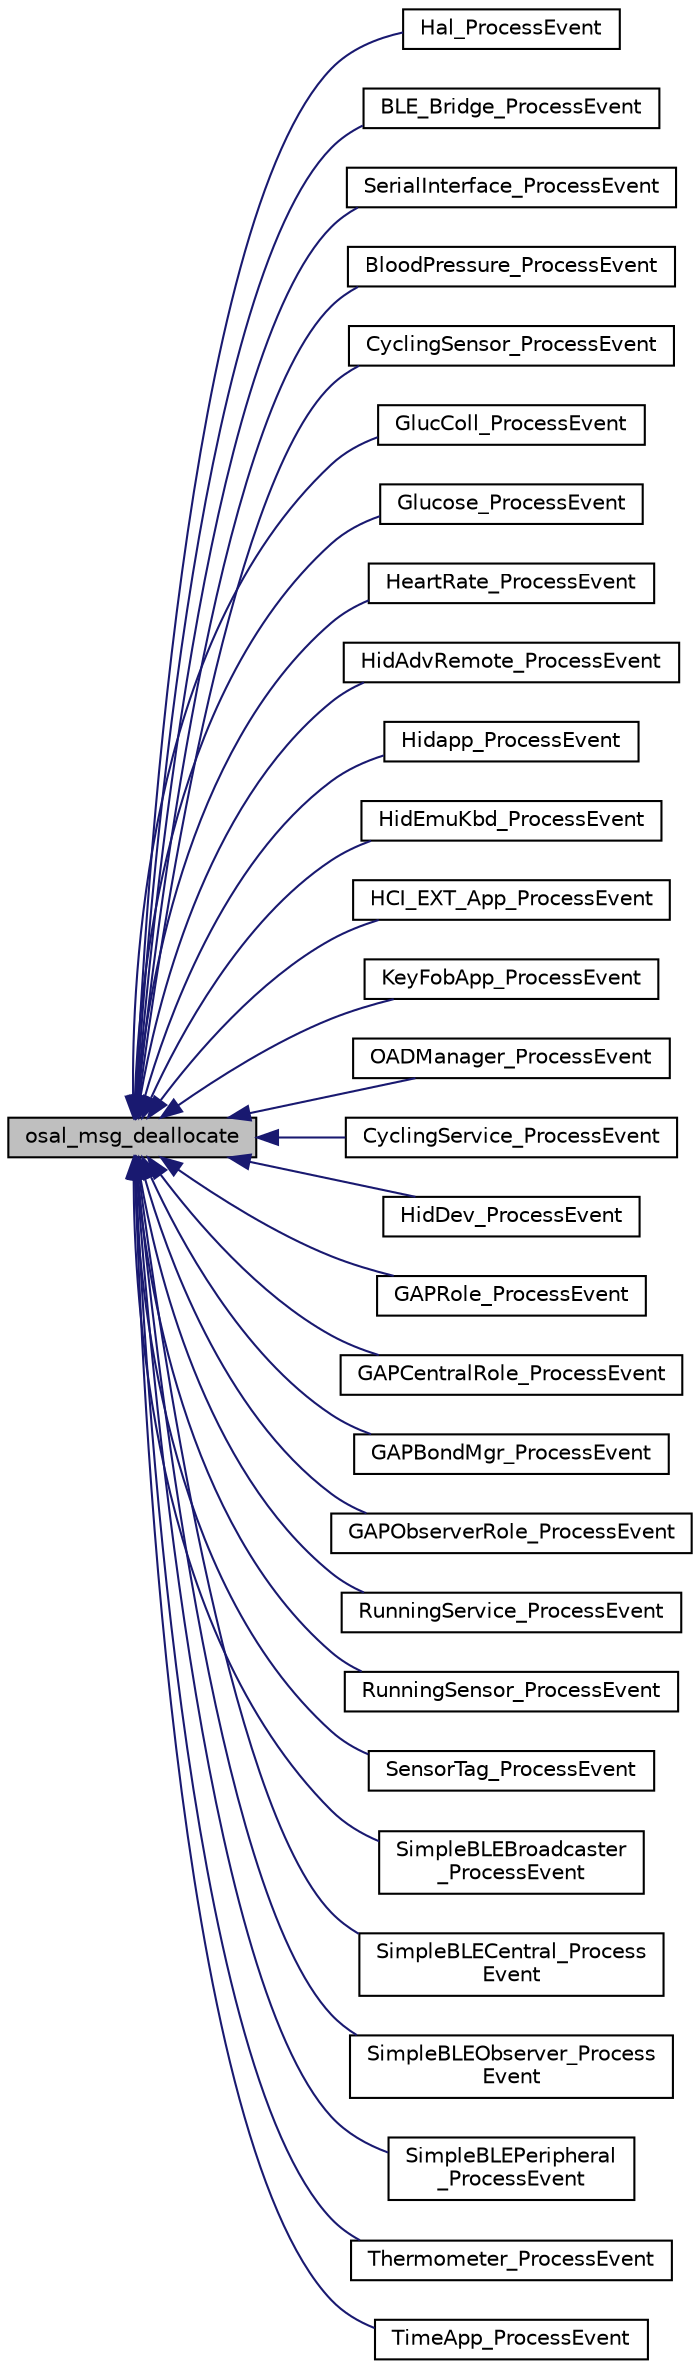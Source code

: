digraph "osal_msg_deallocate"
{
  edge [fontname="Helvetica",fontsize="10",labelfontname="Helvetica",labelfontsize="10"];
  node [fontname="Helvetica",fontsize="10",shape=record];
  rankdir="LR";
  Node1 [label="osal_msg_deallocate",height=0.2,width=0.4,color="black", fillcolor="grey75", style="filled" fontcolor="black"];
  Node1 -> Node2 [dir="back",color="midnightblue",fontsize="10",style="solid",fontname="Helvetica"];
  Node2 [label="Hal_ProcessEvent",height=0.2,width=0.4,color="black", fillcolor="white", style="filled",URL="$target_2_c_c2541_a_r_c_2hal__drivers_8h.html#a79b4f6366ce2cb4418656956d6d5d57d"];
  Node1 -> Node3 [dir="back",color="midnightblue",fontsize="10",style="solid",fontname="Helvetica"];
  Node3 [label="BLE_Bridge_ProcessEvent",height=0.2,width=0.4,color="black", fillcolor="white", style="filled",URL="$_b_l_e___bridge_8h.html#a93ac2f9b2426db7422f62089a97a69f2"];
  Node1 -> Node4 [dir="back",color="midnightblue",fontsize="10",style="solid",fontname="Helvetica"];
  Node4 [label="SerialInterface_ProcessEvent",height=0.2,width=0.4,color="black", fillcolor="white", style="filled",URL="$serial_interface_8h.html#a1911ab3391b6103e6ac40b81dc3bb176"];
  Node1 -> Node5 [dir="back",color="midnightblue",fontsize="10",style="solid",fontname="Helvetica"];
  Node5 [label="BloodPressure_ProcessEvent",height=0.2,width=0.4,color="black", fillcolor="white", style="filled",URL="$blood_pressure_8h.html#a56190a02f171fa626bfa1056692f6926"];
  Node1 -> Node6 [dir="back",color="midnightblue",fontsize="10",style="solid",fontname="Helvetica"];
  Node6 [label="CyclingSensor_ProcessEvent",height=0.2,width=0.4,color="black", fillcolor="white", style="filled",URL="$cycling_sensor_8h.html#afc7c68f19e8a07760b4acb74fc27f8bc"];
  Node1 -> Node7 [dir="back",color="midnightblue",fontsize="10",style="solid",fontname="Helvetica"];
  Node7 [label="GlucColl_ProcessEvent",height=0.2,width=0.4,color="black", fillcolor="white", style="filled",URL="$glucose_collector_8h.html#acf6a08dd11039baa3d1ee2fc93b3da50"];
  Node1 -> Node8 [dir="back",color="midnightblue",fontsize="10",style="solid",fontname="Helvetica"];
  Node8 [label="Glucose_ProcessEvent",height=0.2,width=0.4,color="black", fillcolor="white", style="filled",URL="$glucose_8h.html#a6b52718557ec267cce6f3963a76f9cba"];
  Node1 -> Node9 [dir="back",color="midnightblue",fontsize="10",style="solid",fontname="Helvetica"];
  Node9 [label="HeartRate_ProcessEvent",height=0.2,width=0.4,color="black", fillcolor="white", style="filled",URL="$heartrate_8h.html#ac53fa00ae941d4aad078e61037589afc"];
  Node1 -> Node10 [dir="back",color="midnightblue",fontsize="10",style="solid",fontname="Helvetica"];
  Node10 [label="HidAdvRemote_ProcessEvent",height=0.2,width=0.4,color="black", fillcolor="white", style="filled",URL="$hid_adv_remote_8h.html#ab3e79eb7426732f35aaf528d8220ece4"];
  Node1 -> Node11 [dir="back",color="midnightblue",fontsize="10",style="solid",fontname="Helvetica"];
  Node11 [label="Hidapp_ProcessEvent",height=0.2,width=0.4,color="black", fillcolor="white", style="filled",URL="$hidapp_8h.html#a76fc28f7d85cb3ca3829b49be07e8d2b"];
  Node1 -> Node12 [dir="back",color="midnightblue",fontsize="10",style="solid",fontname="Helvetica"];
  Node12 [label="HidEmuKbd_ProcessEvent",height=0.2,width=0.4,color="black", fillcolor="white", style="filled",URL="$hidemukbd_8h.html#ab91eac3da767808aa58bbcf17f12ff2f"];
  Node1 -> Node13 [dir="back",color="midnightblue",fontsize="10",style="solid",fontname="Helvetica"];
  Node13 [label="HCI_EXT_App_ProcessEvent",height=0.2,width=0.4,color="black", fillcolor="white", style="filled",URL="$hci__ext__app_8h.html#aa7110c131acfef58384e49791e5b4303"];
  Node1 -> Node14 [dir="back",color="midnightblue",fontsize="10",style="solid",fontname="Helvetica"];
  Node14 [label="KeyFobApp_ProcessEvent",height=0.2,width=0.4,color="black", fillcolor="white", style="filled",URL="$keyfobdemo_8h.html#aaee63bfba219af672a3382b4d0e23e92"];
  Node1 -> Node15 [dir="back",color="midnightblue",fontsize="10",style="solid",fontname="Helvetica"];
  Node15 [label="OADManager_ProcessEvent",height=0.2,width=0.4,color="black", fillcolor="white", style="filled",URL="$oad__mgr__app_8h.html#affb43696848dcb745672e9dbfa7ec924"];
  Node1 -> Node16 [dir="back",color="midnightblue",fontsize="10",style="solid",fontname="Helvetica"];
  Node16 [label="CyclingService_ProcessEvent",height=0.2,width=0.4,color="black", fillcolor="white", style="filled",URL="$cyclingservice_8h.html#a2af24519d839d65f68e1c5d900ffd8fa"];
  Node1 -> Node17 [dir="back",color="midnightblue",fontsize="10",style="solid",fontname="Helvetica"];
  Node17 [label="HidDev_ProcessEvent",height=0.2,width=0.4,color="black", fillcolor="white", style="filled",URL="$hiddev_8h.html#a85e00513c0d213b1583e7902d80319aa"];
  Node1 -> Node18 [dir="back",color="midnightblue",fontsize="10",style="solid",fontname="Helvetica"];
  Node18 [label="GAPRole_ProcessEvent",height=0.2,width=0.4,color="black", fillcolor="white", style="filled",URL="$peripheral_broadcaster_8h.html#a17663b237f27642765ec9ca1f5cb63c4"];
  Node1 -> Node19 [dir="back",color="midnightblue",fontsize="10",style="solid",fontname="Helvetica"];
  Node19 [label="GAPCentralRole_ProcessEvent",height=0.2,width=0.4,color="black", fillcolor="white", style="filled",URL="$central_8h.html#aa6b4f185921bd29e5b28cefa0d3e58e1",tooltip="Central Profile Task event processing function. "];
  Node1 -> Node20 [dir="back",color="midnightblue",fontsize="10",style="solid",fontname="Helvetica"];
  Node20 [label="GAPBondMgr_ProcessEvent",height=0.2,width=0.4,color="black", fillcolor="white", style="filled",URL="$gapperiphbondmgr_8h.html#abdbbca6a086e303065fd466298b64ecf"];
  Node1 -> Node21 [dir="back",color="midnightblue",fontsize="10",style="solid",fontname="Helvetica"];
  Node21 [label="GAPObserverRole_ProcessEvent",height=0.2,width=0.4,color="black", fillcolor="white", style="filled",URL="$observer_8h.html#a57405658ee6c217974fc37fbfa726de9",tooltip="Observer Profile Task event processing function. "];
  Node1 -> Node22 [dir="back",color="midnightblue",fontsize="10",style="solid",fontname="Helvetica"];
  Node22 [label="RunningService_ProcessEvent",height=0.2,width=0.4,color="black", fillcolor="white", style="filled",URL="$runningservice_8h.html#a8034175d659b190deaf203c57e257160"];
  Node1 -> Node23 [dir="back",color="midnightblue",fontsize="10",style="solid",fontname="Helvetica"];
  Node23 [label="RunningSensor_ProcessEvent",height=0.2,width=0.4,color="black", fillcolor="white", style="filled",URL="$running_sensor_8h.html#ae028f0d2806dc2d44c5da577c9d6e701"];
  Node1 -> Node24 [dir="back",color="midnightblue",fontsize="10",style="solid",fontname="Helvetica"];
  Node24 [label="SensorTag_ProcessEvent",height=0.2,width=0.4,color="black", fillcolor="white", style="filled",URL="$sensor_tag_8h.html#aedf9259e6d4dfcd83780b78d1c9f9934"];
  Node1 -> Node25 [dir="back",color="midnightblue",fontsize="10",style="solid",fontname="Helvetica"];
  Node25 [label="SimpleBLEBroadcaster\l_ProcessEvent",height=0.2,width=0.4,color="black", fillcolor="white", style="filled",URL="$simple_b_l_e_broadcaster_8h.html#a5cdfe31d87ff51eb75e56bc1aa9ad5b8"];
  Node1 -> Node26 [dir="back",color="midnightblue",fontsize="10",style="solid",fontname="Helvetica"];
  Node26 [label="SimpleBLECentral_Process\lEvent",height=0.2,width=0.4,color="black", fillcolor="white", style="filled",URL="$simple_b_l_e_central_8h.html#ad3eb9123fb0ebe23da7d5f81b9b6fee9"];
  Node1 -> Node27 [dir="back",color="midnightblue",fontsize="10",style="solid",fontname="Helvetica"];
  Node27 [label="SimpleBLEObserver_Process\lEvent",height=0.2,width=0.4,color="black", fillcolor="white", style="filled",URL="$simple_b_l_e_observer_8h.html#a14ec6c7aaffe9dd9d136a10a223b2885"];
  Node1 -> Node28 [dir="back",color="midnightblue",fontsize="10",style="solid",fontname="Helvetica"];
  Node28 [label="SimpleBLEPeripheral\l_ProcessEvent",height=0.2,width=0.4,color="black", fillcolor="white", style="filled",URL="$simple_b_l_e_peripheral_8h.html#a35acf640a1b1b7d0bb154705b0d39387"];
  Node1 -> Node29 [dir="back",color="midnightblue",fontsize="10",style="solid",fontname="Helvetica"];
  Node29 [label="Thermometer_ProcessEvent",height=0.2,width=0.4,color="black", fillcolor="white", style="filled",URL="$thermometer_8h.html#a7cad3fbf12ea8f6a9ace8e157ebca0a6"];
  Node1 -> Node30 [dir="back",color="midnightblue",fontsize="10",style="solid",fontname="Helvetica"];
  Node30 [label="TimeApp_ProcessEvent",height=0.2,width=0.4,color="black", fillcolor="white", style="filled",URL="$_time_app_2_source_2timeapp_8h.html#a1f40222b207859f16fe52bdd8a5f3ecb"];
}
